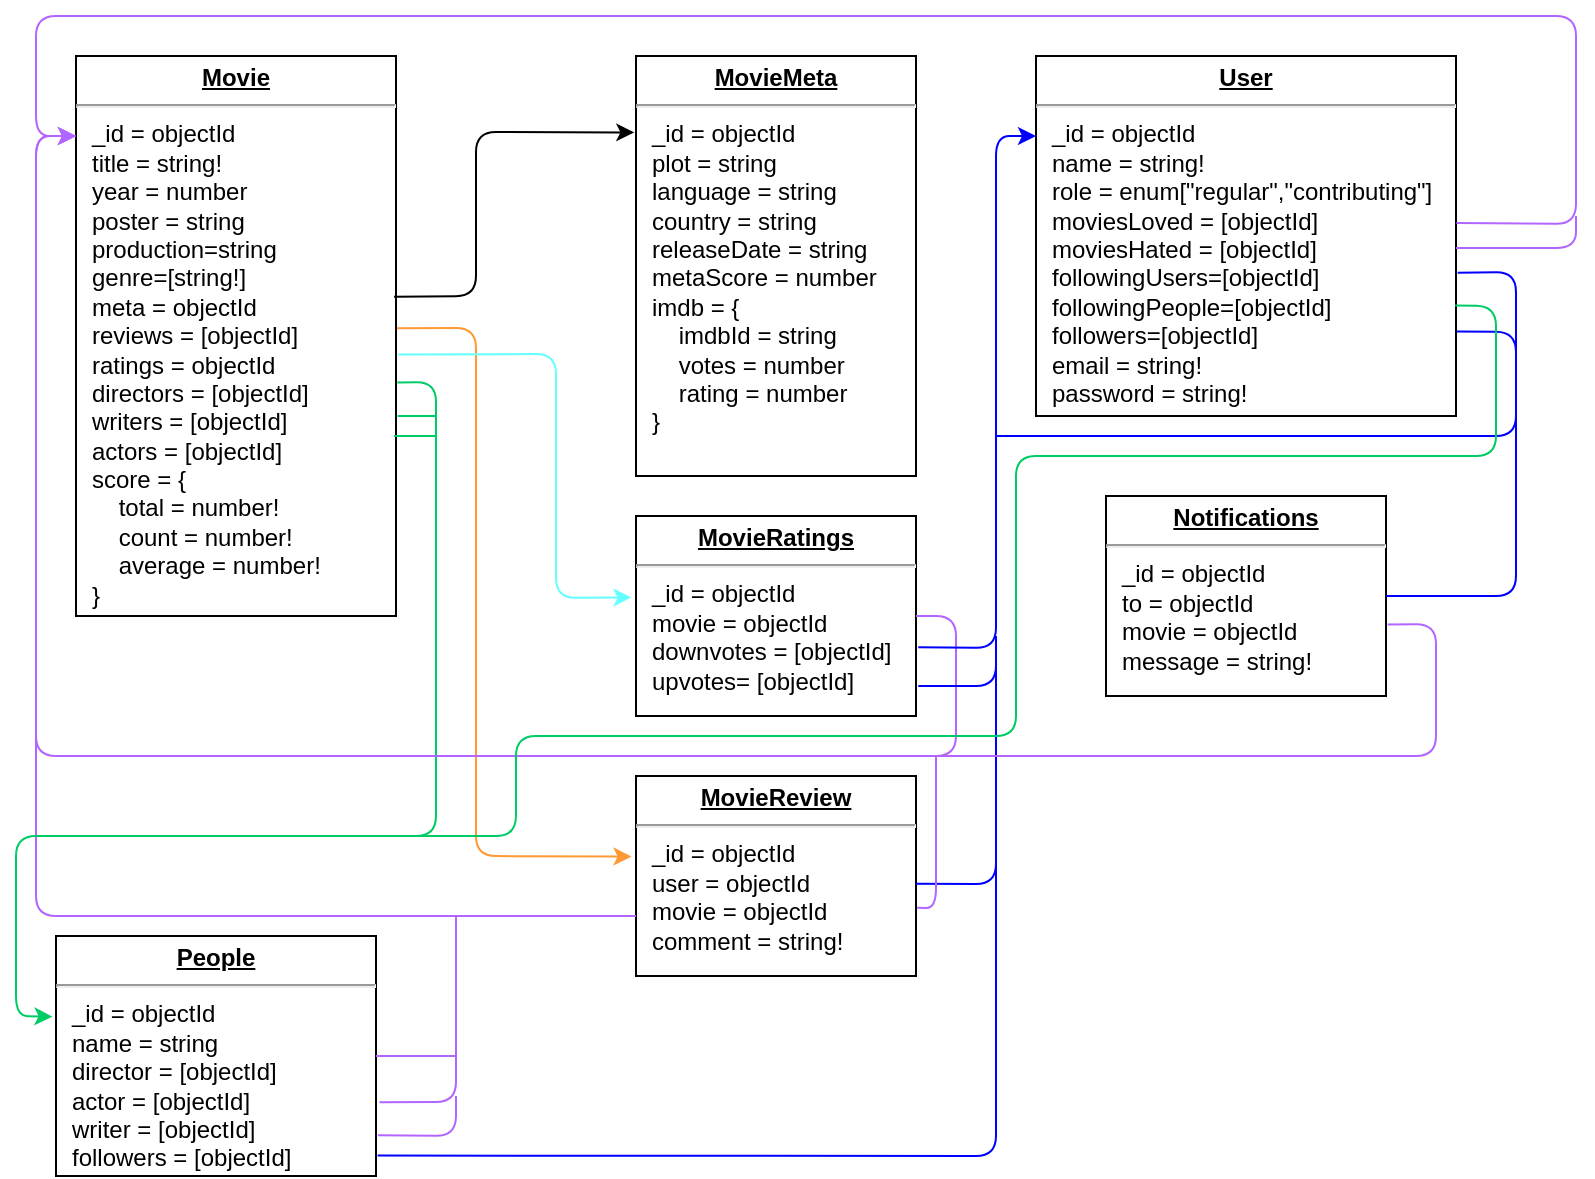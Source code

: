 <mxfile version="14.0.1" type="device"><diagram name="Page-1" id="a7904f86-f2b4-8e86-fa97-74104820619b"><mxGraphModel dx="866" dy="683" grid="1" gridSize="10" guides="1" tooltips="1" connect="1" arrows="1" fold="1" page="1" pageScale="1" pageWidth="1100" pageHeight="850" background="#ffffff" math="0" shadow="0"><root><mxCell id="0"/><mxCell id="1" parent="0"/><mxCell id="24794b860abc3c2d-1" value="&lt;p style=&quot;margin: 0px ; margin-top: 4px ; text-align: center ; text-decoration: underline&quot;&gt;&lt;b&gt;Movie&lt;/b&gt;&lt;/p&gt;&lt;hr&gt;&lt;p style=&quot;margin: 0px ; margin-left: 8px&quot;&gt;_id = objectId&lt;br&gt;title = string!&lt;br&gt;year = number&lt;/p&gt;&lt;p style=&quot;margin: 0px ; margin-left: 8px&quot;&gt;poster = string&lt;br&gt;&lt;/p&gt;&lt;p style=&quot;margin: 0px ; margin-left: 8px&quot;&gt;production=string&lt;br&gt;&lt;/p&gt;&lt;p style=&quot;margin: 0px ; margin-left: 8px&quot;&gt;genre=[string!]&lt;/p&gt;&lt;p style=&quot;margin: 0px ; margin-left: 8px&quot;&gt;meta = objectId&lt;/p&gt;&lt;p style=&quot;margin: 0px ; margin-left: 8px&quot;&gt;reviews = [objectId]&lt;/p&gt;&lt;p style=&quot;margin: 0px ; margin-left: 8px&quot;&gt;ratings = objectId&lt;/p&gt;&lt;p style=&quot;margin: 0px 0px 0px 8px&quot;&gt;directors = [objectId]&lt;br&gt;&lt;/p&gt;&lt;p style=&quot;margin: 0px 0px 0px 8px&quot;&gt;writers = [objectId]&lt;br&gt;&lt;/p&gt;&lt;p style=&quot;margin: 0px 0px 0px 8px&quot;&gt;actors = [objectId]&lt;/p&gt;&lt;p style=&quot;margin: 0px 0px 0px 8px&quot;&gt;score = {&lt;/p&gt;&lt;p style=&quot;margin: 0px 0px 0px 8px&quot;&gt;&amp;nbsp; &amp;nbsp; total =&amp;nbsp;number!&lt;/p&gt;&lt;p style=&quot;margin: 0px 0px 0px 8px&quot;&gt;&amp;nbsp; &amp;nbsp; count =&amp;nbsp;number!&lt;/p&gt;&lt;p style=&quot;margin: 0px 0px 0px 8px&quot;&gt;&amp;nbsp; &amp;nbsp; average =&amp;nbsp;number!&lt;/p&gt;&lt;p style=&quot;margin: 0px 0px 0px 8px&quot;&gt;}&lt;/p&gt;&lt;p style=&quot;margin: 0px 0px 0px 8px&quot;&gt;&lt;br&gt;&lt;/p&gt;&lt;p style=&quot;margin: 0px 0px 0px 8px&quot;&gt;&lt;br&gt;&lt;/p&gt;&lt;p style=&quot;margin: 0px 0px 0px 8px&quot;&gt;&lt;br&gt;&lt;/p&gt;&lt;p style=&quot;margin: 0px ; margin-left: 8px&quot;&gt;&lt;br&gt;&lt;/p&gt;&lt;p style=&quot;margin: 0px ; margin-left: 8px&quot;&gt;&lt;br&gt;&lt;/p&gt;" style="verticalAlign=top;align=left;overflow=fill;fontSize=12;fontFamily=Helvetica;html=1;rounded=0;shadow=0;comic=0;labelBackgroundColor=none;strokeWidth=1" parent="1" vertex="1"><mxGeometry x="90" y="80" width="160" height="280" as="geometry"/></mxCell><mxCell id="24794b860abc3c2d-16" value="&lt;p style=&quot;margin: 0px ; margin-top: 4px ; text-align: center ; text-decoration: underline&quot;&gt;&lt;b&gt;People&lt;/b&gt;&lt;/p&gt;&lt;hr&gt;&lt;p style=&quot;margin: 0px ; margin-left: 8px&quot;&gt;_id = objectId&lt;br&gt;name = string&lt;br&gt;&lt;/p&gt;&lt;p style=&quot;margin: 0px 0px 0px 8px&quot;&gt;director = [objectId]&lt;br&gt;&lt;/p&gt;&lt;p style=&quot;margin: 0px 0px 0px 8px&quot;&gt;actor = [objectId]&lt;br&gt;&lt;/p&gt;&lt;p style=&quot;margin: 0px 0px 0px 8px&quot;&gt;writer = [objectId]&lt;br&gt;&lt;/p&gt;&lt;p style=&quot;margin: 0px 0px 0px 8px&quot;&gt;followers = [objectId]&lt;/p&gt;&lt;p style=&quot;margin: 0px 0px 0px 8px&quot;&gt;&lt;br&gt;&lt;/p&gt;" style="verticalAlign=top;align=left;overflow=fill;fontSize=12;fontFamily=Helvetica;html=1;rounded=0;shadow=0;comic=0;labelBackgroundColor=none;strokeWidth=1" parent="1" vertex="1"><mxGeometry x="80" y="520" width="160" height="120" as="geometry"/></mxCell><mxCell id="24794b860abc3c2d-17" value="&lt;p style=&quot;margin: 0px ; margin-top: 4px ; text-align: center ; text-decoration: underline&quot;&gt;&lt;b&gt;MovieMeta&lt;/b&gt;&lt;/p&gt;&lt;hr&gt;&lt;p style=&quot;margin: 0px ; margin-left: 8px&quot;&gt;_id = objectId&lt;br&gt;plot = string&lt;br&gt;language = string&lt;/p&gt;&lt;p style=&quot;margin: 0px ; margin-left: 8px&quot;&gt;country = string&lt;br&gt;&lt;/p&gt;&lt;p style=&quot;margin: 0px ; margin-left: 8px&quot;&gt;releaseDate = string&lt;/p&gt;&lt;p style=&quot;margin: 0px ; margin-left: 8px&quot;&gt;metaScore = number&lt;/p&gt;&lt;p style=&quot;margin: 0px ; margin-left: 8px&quot;&gt;imdb = {&lt;/p&gt;&lt;p style=&quot;margin: 0px 0px 0px 8px&quot;&gt;&amp;nbsp; &amp;nbsp; imdbId = string&lt;/p&gt;&lt;p style=&quot;margin: 0px 0px 0px 8px&quot;&gt;&amp;nbsp; &amp;nbsp; votes = number&lt;/p&gt;&lt;p style=&quot;margin: 0px 0px 0px 8px&quot;&gt;&amp;nbsp; &amp;nbsp; rating = number&lt;/p&gt;&lt;p style=&quot;margin: 0px 0px 0px 8px&quot;&gt;}&lt;/p&gt;&lt;p style=&quot;margin: 0px ; margin-left: 8px&quot;&gt;&lt;br&gt;&lt;/p&gt;" style="verticalAlign=top;align=left;overflow=fill;fontSize=12;fontFamily=Helvetica;html=1;rounded=0;shadow=0;comic=0;labelBackgroundColor=none;strokeWidth=1" parent="1" vertex="1"><mxGeometry x="370" y="80" width="140" height="210" as="geometry"/></mxCell><mxCell id="24794b860abc3c2d-19" value="&lt;p style=&quot;margin: 0px ; margin-top: 4px ; text-align: center ; text-decoration: underline&quot;&gt;&lt;b&gt;MovieRatings&lt;/b&gt;&lt;/p&gt;&lt;hr&gt;&lt;p style=&quot;margin: 0px ; margin-left: 8px&quot;&gt;_id = objectId&lt;br&gt;movie = objectId&lt;br&gt;&lt;/p&gt;&lt;p style=&quot;margin: 0px ; margin-left: 8px&quot;&gt;downvotes = [objectId]&lt;/p&gt;&lt;p style=&quot;margin: 0px ; margin-left: 8px&quot;&gt;upvotes= [objectId]&lt;/p&gt;&lt;p style=&quot;margin: 0px ; margin-left: 8px&quot;&gt;&lt;br&gt;&lt;/p&gt;&lt;p style=&quot;margin: 0px ; margin-left: 8px&quot;&gt;&lt;br&gt;&lt;/p&gt;" style="verticalAlign=top;align=left;overflow=fill;fontSize=12;fontFamily=Helvetica;html=1;rounded=0;shadow=0;comic=0;labelBackgroundColor=none;strokeWidth=1" parent="1" vertex="1"><mxGeometry x="370" y="310" width="140" height="100" as="geometry"/></mxCell><mxCell id="24794b860abc3c2d-26" value="&lt;p style=&quot;margin: 0px ; margin-top: 4px ; text-align: center ; text-decoration: underline&quot;&gt;&lt;b&gt;User&lt;/b&gt;&lt;/p&gt;&lt;hr&gt;&lt;p style=&quot;margin: 0px ; margin-left: 8px&quot;&gt;_id = objectId&lt;br&gt;name = string!&lt;br&gt;role = enum[&quot;regular&quot;,&quot;contributing&quot;]&lt;/p&gt;&lt;p style=&quot;margin: 0px ; margin-left: 8px&quot;&gt;moviesLoved = [objectId]&lt;br&gt;&lt;/p&gt;&lt;p style=&quot;margin: 0px ; margin-left: 8px&quot;&gt;moviesHated = [objectId]&lt;/p&gt;&lt;p style=&quot;margin: 0px ; margin-left: 8px&quot;&gt;followingUsers=[objectId]&lt;/p&gt;&lt;p style=&quot;margin: 0px ; margin-left: 8px&quot;&gt;followingPeople=[objectId]&lt;/p&gt;&lt;p style=&quot;margin: 0px ; margin-left: 8px&quot;&gt;followers=[objectId]&lt;/p&gt;&lt;p style=&quot;margin: 0px ; margin-left: 8px&quot;&gt;email = string!&lt;/p&gt;&lt;p style=&quot;margin: 0px ; margin-left: 8px&quot;&gt;password = string!&lt;/p&gt;&lt;p style=&quot;margin: 0px ; margin-left: 8px&quot;&gt;&lt;br&gt;&lt;/p&gt;" style="verticalAlign=top;align=left;overflow=fill;fontSize=12;fontFamily=Helvetica;html=1;rounded=0;shadow=0;comic=0;labelBackgroundColor=none;strokeWidth=1" parent="1" vertex="1"><mxGeometry x="570" y="80" width="210" height="180" as="geometry"/></mxCell><mxCell id="SZf7A9Zf4-ysNRyTrZLj-5" style="edgeStyle=orthogonalEdgeStyle;rounded=0;orthogonalLoop=1;jettySize=auto;html=1;exitX=0.5;exitY=1;exitDx=0;exitDy=0;" parent="1" source="24794b860abc3c2d-1" target="24794b860abc3c2d-1" edge="1"><mxGeometry relative="1" as="geometry"/></mxCell><mxCell id="jnYDimOpdg8RFWRaTlDp-5" value="&lt;p style=&quot;margin: 0px ; margin-top: 4px ; text-align: center ; text-decoration: underline&quot;&gt;&lt;b&gt;MovieReview&lt;/b&gt;&lt;/p&gt;&lt;hr&gt;&lt;p style=&quot;margin: 0px ; margin-left: 8px&quot;&gt;_id = objectId&lt;br&gt;&lt;span&gt;user = objectId&lt;/span&gt;&lt;br&gt;&lt;/p&gt;&lt;p style=&quot;margin: 0px 0px 0px 8px&quot;&gt;movie = objectId&lt;/p&gt;&lt;p style=&quot;margin: 0px 0px 0px 8px&quot;&gt;comment = string!&lt;/p&gt;" style="verticalAlign=top;align=left;overflow=fill;fontSize=12;fontFamily=Helvetica;html=1;rounded=0;shadow=0;comic=0;labelBackgroundColor=none;strokeWidth=1" parent="1" vertex="1"><mxGeometry x="370" y="440" width="140" height="100" as="geometry"/></mxCell><mxCell id="D9Wfxm8velWkzDI37EXH-1" value="" style="endArrow=classic;html=1;exitX=0.994;exitY=0.43;exitDx=0;exitDy=0;exitPerimeter=0;entryX=-0.006;entryY=0.182;entryDx=0;entryDy=0;entryPerimeter=0;" parent="1" source="24794b860abc3c2d-1" target="24794b860abc3c2d-17" edge="1"><mxGeometry width="50" height="50" relative="1" as="geometry"><mxPoint x="270" y="240" as="sourcePoint"/><mxPoint x="320" y="190" as="targetPoint"/><Array as="points"><mxPoint x="290" y="200"/><mxPoint x="290" y="118"/></Array></mxGeometry></mxCell><mxCell id="D9Wfxm8velWkzDI37EXH-2" value="" style="endArrow=classic;html=1;exitX=1.003;exitY=0.486;exitDx=0;exitDy=0;exitPerimeter=0;entryX=-0.016;entryY=0.403;entryDx=0;entryDy=0;entryPerimeter=0;strokeColor=#FF9933;" parent="1" source="24794b860abc3c2d-1" target="jnYDimOpdg8RFWRaTlDp-5" edge="1"><mxGeometry width="50" height="50" relative="1" as="geometry"><mxPoint x="280" y="280" as="sourcePoint"/><mxPoint x="330" y="230" as="targetPoint"/><Array as="points"><mxPoint x="290" y="216"/><mxPoint x="290" y="480"/></Array></mxGeometry></mxCell><mxCell id="D9Wfxm8velWkzDI37EXH-3" value="" style="endArrow=classic;html=1;entryX=-0.016;entryY=0.407;entryDx=0;entryDy=0;entryPerimeter=0;exitX=1.007;exitY=0.533;exitDx=0;exitDy=0;exitPerimeter=0;strokeColor=#66FFFF;" parent="1" source="24794b860abc3c2d-1" target="24794b860abc3c2d-19" edge="1"><mxGeometry width="50" height="50" relative="1" as="geometry"><mxPoint x="290" y="330" as="sourcePoint"/><mxPoint x="340" y="280" as="targetPoint"/><Array as="points"><mxPoint x="330" y="229"/><mxPoint x="330" y="351"/></Array></mxGeometry></mxCell><mxCell id="D9Wfxm8velWkzDI37EXH-5" value="" style="endArrow=classic;html=1;exitX=0;exitY=0.7;exitDx=0;exitDy=0;exitPerimeter=0;strokeColor=#B266FF;" parent="1" source="jnYDimOpdg8RFWRaTlDp-5" edge="1"><mxGeometry width="50" height="50" relative="1" as="geometry"><mxPoint x="40" y="170" as="sourcePoint"/><mxPoint x="90" y="120" as="targetPoint"/><Array as="points"><mxPoint x="70" y="510"/><mxPoint x="70" y="120"/></Array></mxGeometry></mxCell><mxCell id="D9Wfxm8velWkzDI37EXH-7" value="" style="endArrow=none;html=1;exitX=1.011;exitY=0.693;exitDx=0;exitDy=0;exitPerimeter=0;strokeColor=#B266FF;" parent="1" source="24794b860abc3c2d-16" edge="1"><mxGeometry width="50" height="50" relative="1" as="geometry"><mxPoint x="240" y="600" as="sourcePoint"/><mxPoint x="280" y="580" as="targetPoint"/><Array as="points"><mxPoint x="280" y="603"/></Array></mxGeometry></mxCell><mxCell id="D9Wfxm8velWkzDI37EXH-8" value="" style="endArrow=none;html=1;exitX=1.006;exitY=0.83;exitDx=0;exitDy=0;exitPerimeter=0;strokeColor=#B266FF;" parent="1" source="24794b860abc3c2d-16" edge="1"><mxGeometry width="50" height="50" relative="1" as="geometry"><mxPoint x="260" y="660" as="sourcePoint"/><mxPoint x="280" y="600" as="targetPoint"/><Array as="points"><mxPoint x="280" y="620"/></Array></mxGeometry></mxCell><mxCell id="D9Wfxm8velWkzDI37EXH-9" value="" style="endArrow=none;html=1;strokeColor=#B266FF;" parent="1" edge="1"><mxGeometry width="50" height="50" relative="1" as="geometry"><mxPoint x="280" y="580" as="sourcePoint"/><mxPoint x="280" y="510" as="targetPoint"/></mxGeometry></mxCell><mxCell id="D9Wfxm8velWkzDI37EXH-10" value="" style="endArrow=none;html=1;exitX=1;exitY=0.5;exitDx=0;exitDy=0;strokeColor=#B266FF;" parent="1" source="24794b860abc3c2d-16" edge="1"><mxGeometry width="50" height="50" relative="1" as="geometry"><mxPoint x="320" y="620" as="sourcePoint"/><mxPoint x="280" y="580" as="targetPoint"/></mxGeometry></mxCell><mxCell id="D9Wfxm8velWkzDI37EXH-11" value="" style="endArrow=classic;html=1;entryX=-0.011;entryY=0.336;entryDx=0;entryDy=0;entryPerimeter=0;exitX=1.004;exitY=0.583;exitDx=0;exitDy=0;exitPerimeter=0;strokeColor=#00CC66;" parent="1" source="24794b860abc3c2d-1" target="24794b860abc3c2d-16" edge="1"><mxGeometry width="50" height="50" relative="1" as="geometry"><mxPoint x="110" y="480" as="sourcePoint"/><mxPoint x="160" y="430" as="targetPoint"/><Array as="points"><mxPoint x="270" y="243"/><mxPoint x="270" y="470"/><mxPoint x="60" y="470"/><mxPoint x="60" y="560"/></Array></mxGeometry></mxCell><mxCell id="D9Wfxm8velWkzDI37EXH-12" value="" style="endArrow=none;html=1;exitX=1.005;exitY=0.643;exitDx=0;exitDy=0;exitPerimeter=0;strokeColor=#00CC66;" parent="1" source="24794b860abc3c2d-1" edge="1"><mxGeometry width="50" height="50" relative="1" as="geometry"><mxPoint x="200" y="440" as="sourcePoint"/><mxPoint x="270" y="260" as="targetPoint"/></mxGeometry></mxCell><mxCell id="D9Wfxm8velWkzDI37EXH-13" value="" style="endArrow=none;html=1;strokeColor=#00CC66;" parent="1" edge="1"><mxGeometry width="50" height="50" relative="1" as="geometry"><mxPoint x="249" y="270" as="sourcePoint"/><mxPoint x="270" y="270" as="targetPoint"/></mxGeometry></mxCell><mxCell id="KVWOLAYRmsuleARn8UYw-4" value="" style="endArrow=none;html=1;entryX=1.004;entryY=0.602;entryDx=0;entryDy=0;entryPerimeter=0;strokeColor=#0000FF;" edge="1" parent="1" target="24794b860abc3c2d-26"><mxGeometry width="50" height="50" relative="1" as="geometry"><mxPoint x="810" y="230" as="sourcePoint"/><mxPoint x="860" y="160" as="targetPoint"/><Array as="points"><mxPoint x="810" y="188"/></Array></mxGeometry></mxCell><mxCell id="KVWOLAYRmsuleARn8UYw-5" value="" style="endArrow=classic;html=1;exitX=1.001;exitY=0.464;exitDx=0;exitDy=0;exitPerimeter=0;fillColor=none;strokeColor=#B266FF;" edge="1" parent="1" source="24794b860abc3c2d-26"><mxGeometry width="50" height="50" relative="1" as="geometry"><mxPoint x="720" y="40" as="sourcePoint"/><mxPoint x="90" y="120" as="targetPoint"/><Array as="points"><mxPoint x="840" y="164"/><mxPoint x="840" y="60"/><mxPoint x="70" y="60"/><mxPoint x="70" y="120"/></Array></mxGeometry></mxCell><mxCell id="KVWOLAYRmsuleARn8UYw-6" value="" style="endArrow=none;html=1;strokeColor=#B266FF;" edge="1" parent="1"><mxGeometry width="50" height="50" relative="1" as="geometry"><mxPoint x="780" y="176" as="sourcePoint"/><mxPoint x="840" y="160" as="targetPoint"/><Array as="points"><mxPoint x="840" y="176"/></Array></mxGeometry></mxCell><mxCell id="KVWOLAYRmsuleARn8UYw-7" value="" style="endArrow=classic;html=1;exitX=1;exitY=0.5;exitDx=0;exitDy=0;strokeColor=#B266FF;" edge="1" parent="1" source="24794b860abc3c2d-19"><mxGeometry width="50" height="50" relative="1" as="geometry"><mxPoint x="40" y="170" as="sourcePoint"/><mxPoint x="90" y="120" as="targetPoint"/><Array as="points"><mxPoint x="530" y="360"/><mxPoint x="530" y="430"/><mxPoint x="70" y="430"/><mxPoint x="70" y="120"/></Array></mxGeometry></mxCell><mxCell id="KVWOLAYRmsuleARn8UYw-10" value="" style="endArrow=classic;html=1;exitX=1.008;exitY=0.656;exitDx=0;exitDy=0;exitPerimeter=0;strokeColor=#0000FF;" edge="1" parent="1" source="24794b860abc3c2d-19"><mxGeometry width="50" height="50" relative="1" as="geometry"><mxPoint x="530" y="170" as="sourcePoint"/><mxPoint x="570" y="120" as="targetPoint"/><Array as="points"><mxPoint x="550" y="376"/><mxPoint x="550" y="120"/></Array></mxGeometry></mxCell><mxCell id="KVWOLAYRmsuleARn8UYw-11" value="" style="endArrow=none;html=1;exitX=1.008;exitY=0.85;exitDx=0;exitDy=0;exitPerimeter=0;strokeColor=#0000FF;" edge="1" parent="1" source="24794b860abc3c2d-19"><mxGeometry width="50" height="50" relative="1" as="geometry"><mxPoint x="540" y="410" as="sourcePoint"/><mxPoint x="550" y="370" as="targetPoint"/><Array as="points"><mxPoint x="550" y="395"/></Array></mxGeometry></mxCell><mxCell id="KVWOLAYRmsuleARn8UYw-12" value="" style="endArrow=none;html=1;exitX=1;exitY=0.539;exitDx=0;exitDy=0;exitPerimeter=0;strokeColor=#0000FF;" edge="1" parent="1" source="jnYDimOpdg8RFWRaTlDp-5"><mxGeometry width="50" height="50" relative="1" as="geometry"><mxPoint x="550" y="510" as="sourcePoint"/><mxPoint x="550" y="380" as="targetPoint"/><Array as="points"><mxPoint x="550" y="494"/></Array></mxGeometry></mxCell><mxCell id="KVWOLAYRmsuleARn8UYw-13" value="" style="endArrow=none;html=1;exitX=1.004;exitY=0.659;exitDx=0;exitDy=0;exitPerimeter=0;strokeColor=#B266FF;" edge="1" parent="1" source="jnYDimOpdg8RFWRaTlDp-5"><mxGeometry width="50" height="50" relative="1" as="geometry"><mxPoint x="520" y="500" as="sourcePoint"/><mxPoint x="520" y="430" as="targetPoint"/><Array as="points"><mxPoint x="520" y="506"/></Array></mxGeometry></mxCell><mxCell id="KVWOLAYRmsuleARn8UYw-14" value="&lt;p style=&quot;margin: 0px ; margin-top: 4px ; text-align: center ; text-decoration: underline&quot;&gt;&lt;b&gt;Notifications&lt;/b&gt;&lt;/p&gt;&lt;hr&gt;&lt;p style=&quot;margin: 0px ; margin-left: 8px&quot;&gt;_id = objectId&lt;br&gt;&lt;span&gt;to = objectId&lt;/span&gt;&lt;br&gt;&lt;/p&gt;&lt;p style=&quot;margin: 0px 0px 0px 8px&quot;&gt;movie = objectId&lt;/p&gt;&lt;p style=&quot;margin: 0px 0px 0px 8px&quot;&gt;message = string!&lt;/p&gt;" style="verticalAlign=top;align=left;overflow=fill;fontSize=12;fontFamily=Helvetica;html=1;rounded=0;shadow=0;comic=0;labelBackgroundColor=none;strokeWidth=1" vertex="1" parent="1"><mxGeometry x="605" y="300" width="140" height="100" as="geometry"/></mxCell><mxCell id="KVWOLAYRmsuleARn8UYw-15" value="" style="endArrow=none;html=1;exitX=1;exitY=0.5;exitDx=0;exitDy=0;strokeColor=#0000FF;" edge="1" parent="1" source="KVWOLAYRmsuleARn8UYw-14"><mxGeometry width="50" height="50" relative="1" as="geometry"><mxPoint x="750" y="380" as="sourcePoint"/><mxPoint x="810" y="260" as="targetPoint"/><Array as="points"><mxPoint x="810" y="350"/></Array></mxGeometry></mxCell><mxCell id="KVWOLAYRmsuleARn8UYw-16" value="" style="endArrow=none;html=1;entryX=1.006;entryY=0.642;entryDx=0;entryDy=0;entryPerimeter=0;fillColor=#B266FF;strokeColor=#B266FF;" edge="1" parent="1" target="KVWOLAYRmsuleARn8UYw-14"><mxGeometry width="50" height="50" relative="1" as="geometry"><mxPoint x="520" y="430" as="sourcePoint"/><mxPoint x="730" y="440" as="targetPoint"/><Array as="points"><mxPoint x="770" y="430"/><mxPoint x="770" y="364"/></Array></mxGeometry></mxCell><mxCell id="KVWOLAYRmsuleARn8UYw-21" value="" style="endArrow=none;html=1;strokeColor=#0000FF;fillColor=#B266FF;entryX=1.002;entryY=0.765;entryDx=0;entryDy=0;entryPerimeter=0;" edge="1" parent="1" target="24794b860abc3c2d-26"><mxGeometry width="50" height="50" relative="1" as="geometry"><mxPoint x="550" y="270" as="sourcePoint"/><mxPoint x="670" y="260" as="targetPoint"/><Array as="points"><mxPoint x="810" y="270"/><mxPoint x="810" y="218"/></Array></mxGeometry></mxCell><mxCell id="KVWOLAYRmsuleARn8UYw-22" value="" style="endArrow=none;html=1;strokeColor=#0000FF;fillColor=#B266FF;exitX=1.005;exitY=0.915;exitDx=0;exitDy=0;exitPerimeter=0;" edge="1" parent="1" source="24794b860abc3c2d-16"><mxGeometry width="50" height="50" relative="1" as="geometry"><mxPoint x="500" y="630" as="sourcePoint"/><mxPoint x="550" y="480" as="targetPoint"/><Array as="points"><mxPoint x="550" y="630"/></Array></mxGeometry></mxCell><mxCell id="KVWOLAYRmsuleARn8UYw-25" value="" style="endArrow=none;html=1;strokeColor=#00CC66;fillColor=#B266FF;entryX=0.998;entryY=0.693;entryDx=0;entryDy=0;entryPerimeter=0;" edge="1" parent="1" target="24794b860abc3c2d-26"><mxGeometry width="50" height="50" relative="1" as="geometry"><mxPoint x="260" y="470" as="sourcePoint"/><mxPoint x="720" y="500" as="targetPoint"/><Array as="points"><mxPoint x="310" y="470"/><mxPoint x="310" y="420"/><mxPoint x="560" y="420"/><mxPoint x="560" y="280"/><mxPoint x="800" y="280"/><mxPoint x="800" y="205"/></Array></mxGeometry></mxCell></root></mxGraphModel></diagram></mxfile>